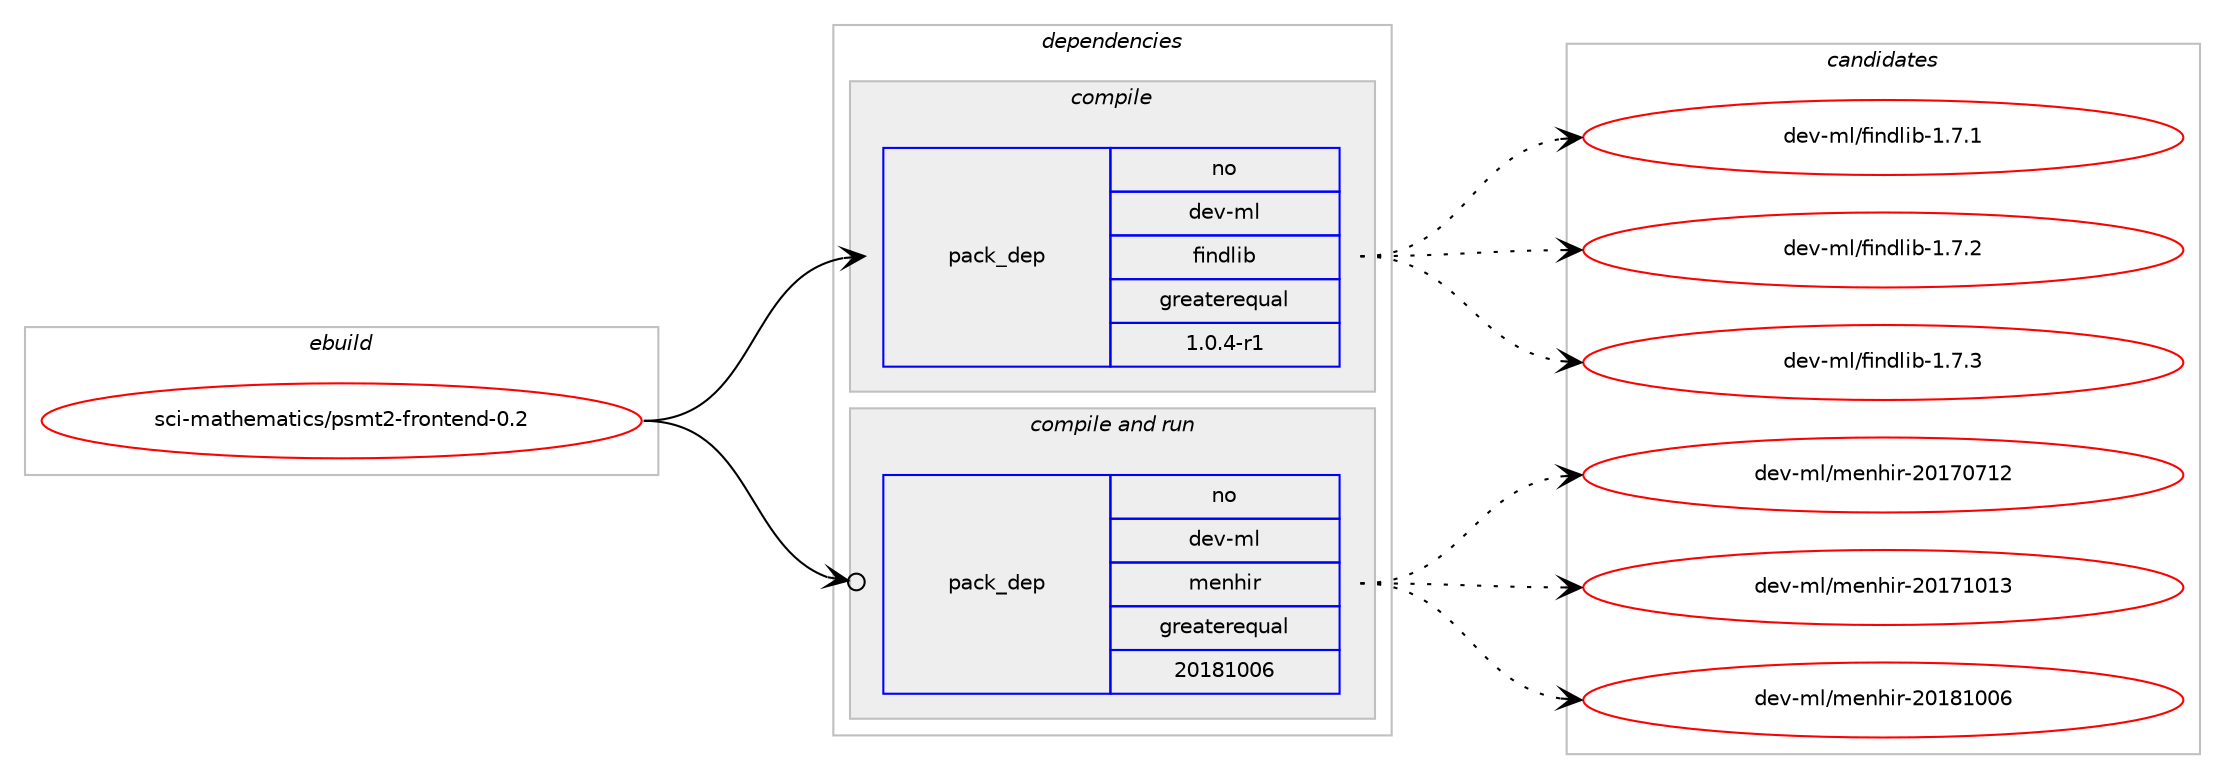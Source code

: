 digraph prolog {

# *************
# Graph options
# *************

newrank=true;
concentrate=true;
compound=true;
graph [rankdir=LR,fontname=Helvetica,fontsize=10,ranksep=1.5];#, ranksep=2.5, nodesep=0.2];
edge  [arrowhead=vee];
node  [fontname=Helvetica,fontsize=10];

# **********
# The ebuild
# **********

subgraph cluster_leftcol {
color=gray;
rank=same;
label=<<i>ebuild</i>>;
id [label="sci-mathematics/psmt2-frontend-0.2", color=red, width=4, href="../sci-mathematics/psmt2-frontend-0.2.svg"];
}

# ****************
# The dependencies
# ****************

subgraph cluster_midcol {
color=gray;
label=<<i>dependencies</i>>;
subgraph cluster_compile {
fillcolor="#eeeeee";
style=filled;
label=<<i>compile</i>>;
subgraph pack637548 {
dependency862129 [label=<<TABLE BORDER="0" CELLBORDER="1" CELLSPACING="0" CELLPADDING="4" WIDTH="220"><TR><TD ROWSPAN="6" CELLPADDING="30">pack_dep</TD></TR><TR><TD WIDTH="110">no</TD></TR><TR><TD>dev-ml</TD></TR><TR><TD>findlib</TD></TR><TR><TD>greaterequal</TD></TR><TR><TD>1.0.4-r1</TD></TR></TABLE>>, shape=none, color=blue];
}
id:e -> dependency862129:w [weight=20,style="solid",arrowhead="vee"];
}
subgraph cluster_compileandrun {
fillcolor="#eeeeee";
style=filled;
label=<<i>compile and run</i>>;
subgraph pack637549 {
dependency862130 [label=<<TABLE BORDER="0" CELLBORDER="1" CELLSPACING="0" CELLPADDING="4" WIDTH="220"><TR><TD ROWSPAN="6" CELLPADDING="30">pack_dep</TD></TR><TR><TD WIDTH="110">no</TD></TR><TR><TD>dev-ml</TD></TR><TR><TD>menhir</TD></TR><TR><TD>greaterequal</TD></TR><TR><TD>20181006</TD></TR></TABLE>>, shape=none, color=blue];
}
id:e -> dependency862130:w [weight=20,style="solid",arrowhead="odotvee"];
}
subgraph cluster_run {
fillcolor="#eeeeee";
style=filled;
label=<<i>run</i>>;
}
}

# **************
# The candidates
# **************

subgraph cluster_choices {
rank=same;
color=gray;
label=<<i>candidates</i>>;

subgraph choice637548 {
color=black;
nodesep=1;
choice100101118451091084710210511010010810598454946554649 [label="dev-ml/findlib-1.7.1", color=red, width=4,href="../dev-ml/findlib-1.7.1.svg"];
choice100101118451091084710210511010010810598454946554650 [label="dev-ml/findlib-1.7.2", color=red, width=4,href="../dev-ml/findlib-1.7.2.svg"];
choice100101118451091084710210511010010810598454946554651 [label="dev-ml/findlib-1.7.3", color=red, width=4,href="../dev-ml/findlib-1.7.3.svg"];
dependency862129:e -> choice100101118451091084710210511010010810598454946554649:w [style=dotted,weight="100"];
dependency862129:e -> choice100101118451091084710210511010010810598454946554650:w [style=dotted,weight="100"];
dependency862129:e -> choice100101118451091084710210511010010810598454946554651:w [style=dotted,weight="100"];
}
subgraph choice637549 {
color=black;
nodesep=1;
choice1001011184510910847109101110104105114455048495548554950 [label="dev-ml/menhir-20170712", color=red, width=4,href="../dev-ml/menhir-20170712.svg"];
choice1001011184510910847109101110104105114455048495549484951 [label="dev-ml/menhir-20171013", color=red, width=4,href="../dev-ml/menhir-20171013.svg"];
choice1001011184510910847109101110104105114455048495649484854 [label="dev-ml/menhir-20181006", color=red, width=4,href="../dev-ml/menhir-20181006.svg"];
dependency862130:e -> choice1001011184510910847109101110104105114455048495548554950:w [style=dotted,weight="100"];
dependency862130:e -> choice1001011184510910847109101110104105114455048495549484951:w [style=dotted,weight="100"];
dependency862130:e -> choice1001011184510910847109101110104105114455048495649484854:w [style=dotted,weight="100"];
}
}

}
